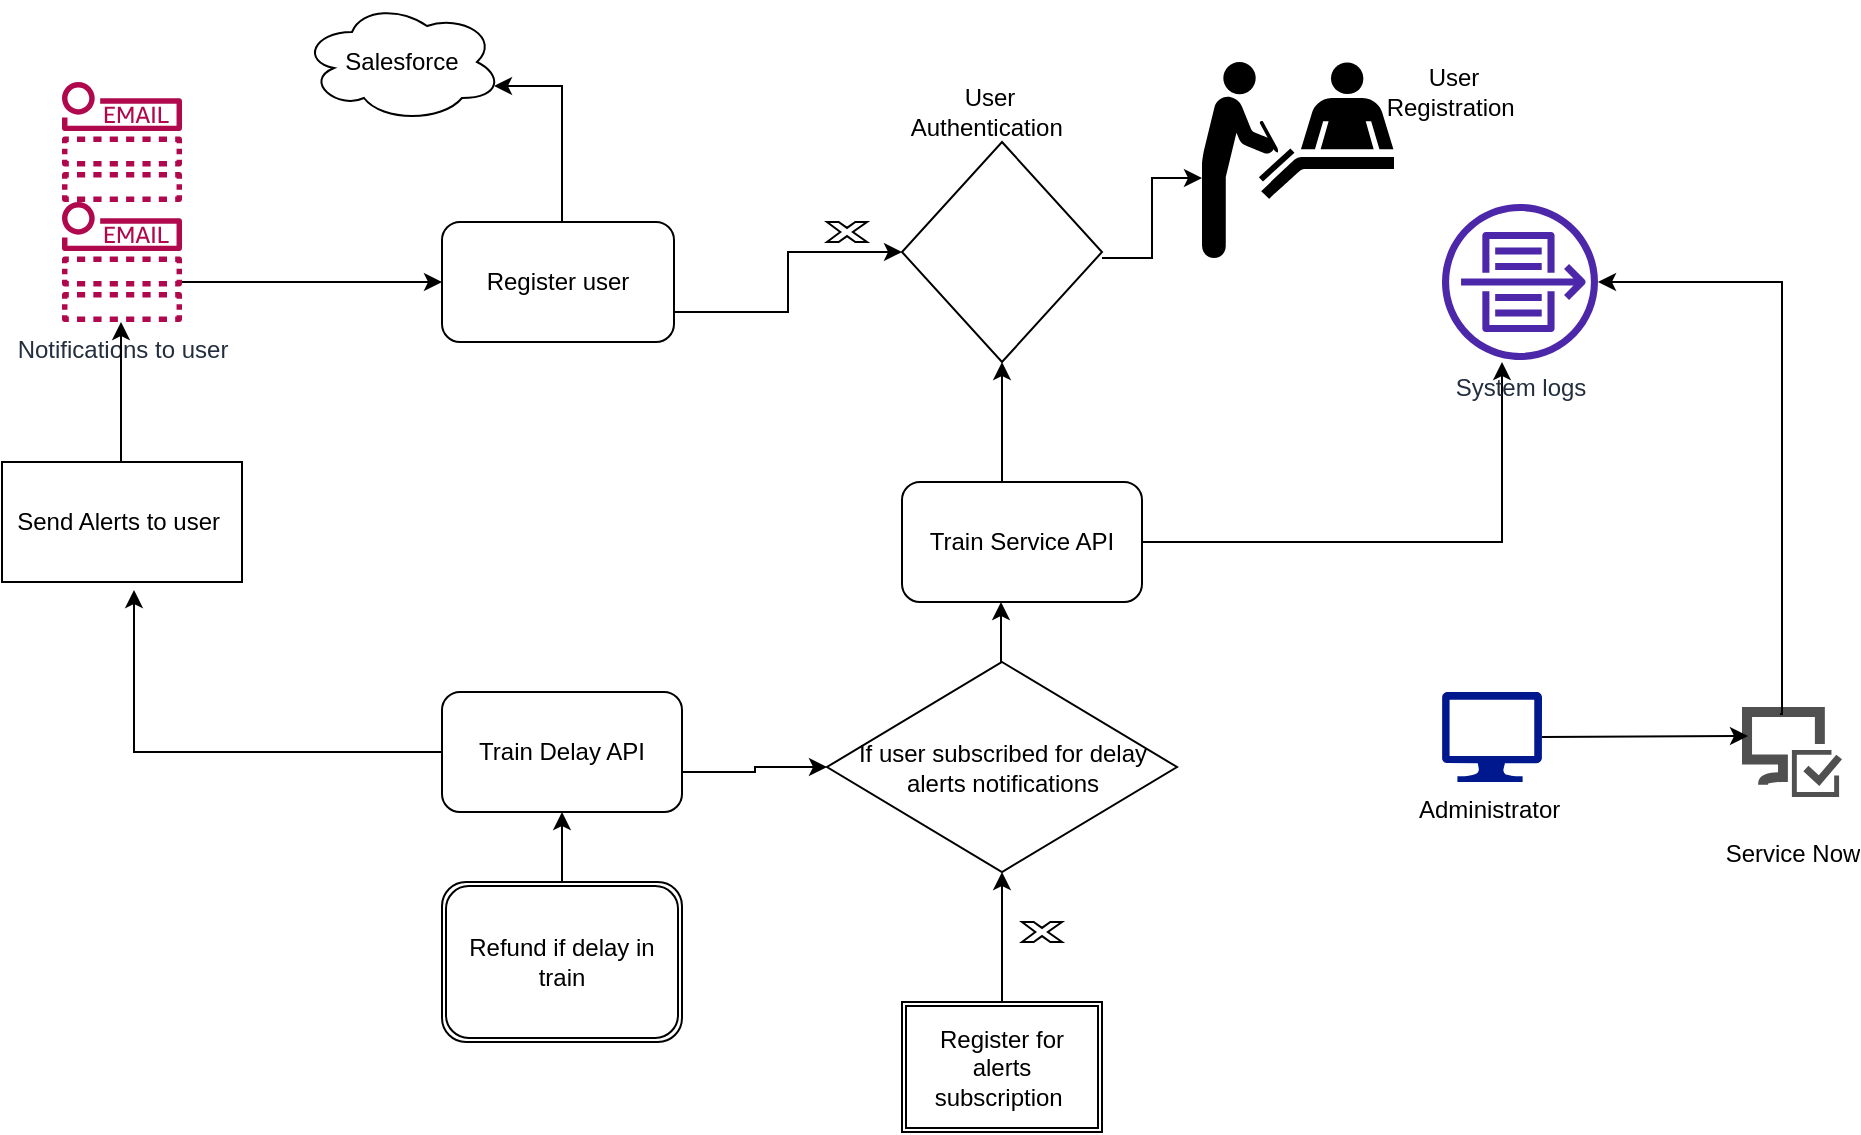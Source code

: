 <mxfile version="20.3.6" type="github">
  <diagram id="qcR0su6pLlGoYe5_YwPy" name="Page-1">
    <mxGraphModel dx="886" dy="544" grid="1" gridSize="14" guides="1" tooltips="1" connect="1" arrows="1" fold="1" page="1" pageScale="1" pageWidth="827" pageHeight="1169" math="0" shadow="0">
      <root>
        <mxCell id="0" />
        <mxCell id="1" parent="0" />
        <mxCell id="6VUxWF_75Uf06vEhXWHg-11" value="" style="shape=mxgraph.signs.healthcare.registration;html=1;pointerEvents=1;fillColor=#000000;strokeColor=none;verticalLabelPosition=bottom;verticalAlign=top;align=center;" vertex="1" parent="1">
          <mxGeometry x="660" y="30" width="96" height="98" as="geometry" />
        </mxCell>
        <mxCell id="6VUxWF_75Uf06vEhXWHg-14" value="" style="edgeStyle=elbowEdgeStyle;elbow=horizontal;endArrow=classic;html=1;rounded=0;" edge="1" parent="1">
          <mxGeometry width="50" height="50" relative="1" as="geometry">
            <mxPoint x="610" y="128" as="sourcePoint" />
            <mxPoint x="660" y="88" as="targetPoint" />
          </mxGeometry>
        </mxCell>
        <mxCell id="6VUxWF_75Uf06vEhXWHg-17" value="" style="rhombus;whiteSpace=wrap;html=1;" vertex="1" parent="1">
          <mxGeometry x="510" y="70" width="100" height="110" as="geometry" />
        </mxCell>
        <mxCell id="6VUxWF_75Uf06vEhXWHg-18" value="" style="shape=image;html=1;verticalAlign=top;verticalLabelPosition=bottom;labelBackgroundColor=#ffffff;imageAspect=0;aspect=fixed;image=https://cdn1.iconfinder.com/data/icons/nuvola2/48x48/actions/kgpg_identity.png" vertex="1" parent="1">
          <mxGeometry x="536" y="101" width="48" height="48" as="geometry" />
        </mxCell>
        <mxCell id="6VUxWF_75Uf06vEhXWHg-24" value="" style="endArrow=classic;html=1;rounded=0;" edge="1" parent="1">
          <mxGeometry width="50" height="50" relative="1" as="geometry">
            <mxPoint x="560" y="240" as="sourcePoint" />
            <mxPoint x="560" y="180" as="targetPoint" />
          </mxGeometry>
        </mxCell>
        <mxCell id="6VUxWF_75Uf06vEhXWHg-27" value="Salesforce" style="ellipse;shape=cloud;whiteSpace=wrap;html=1;align=center;" vertex="1" parent="1">
          <mxGeometry x="210" width="100" height="60" as="geometry" />
        </mxCell>
        <mxCell id="6VUxWF_75Uf06vEhXWHg-29" value="Notifications to user" style="sketch=0;outlineConnect=0;fontColor=#232F3E;gradientColor=none;fillColor=#B0084D;strokeColor=none;dashed=0;verticalLabelPosition=bottom;verticalAlign=top;align=center;html=1;fontSize=12;fontStyle=0;aspect=fixed;pointerEvents=1;shape=mxgraph.aws4.email_notification;" vertex="1" parent="1">
          <mxGeometry x="90" y="100" width="60" height="60" as="geometry" />
        </mxCell>
        <mxCell id="6VUxWF_75Uf06vEhXWHg-35" value="" style="sketch=0;outlineConnect=0;fontColor=#232F3E;gradientColor=none;fillColor=#B0084D;strokeColor=none;dashed=0;verticalLabelPosition=bottom;verticalAlign=top;align=center;html=1;fontSize=12;fontStyle=0;aspect=fixed;pointerEvents=1;shape=mxgraph.aws4.email_notification;" vertex="1" parent="1">
          <mxGeometry x="90" y="40" width="60" height="60" as="geometry" />
        </mxCell>
        <mxCell id="6VUxWF_75Uf06vEhXWHg-45" value="" style="edgeStyle=segmentEdgeStyle;endArrow=classic;html=1;rounded=0;" edge="1" parent="1">
          <mxGeometry width="50" height="50" relative="1" as="geometry">
            <mxPoint x="119.5" y="240" as="sourcePoint" />
            <mxPoint x="119.5" y="160" as="targetPoint" />
          </mxGeometry>
        </mxCell>
        <mxCell id="6VUxWF_75Uf06vEhXWHg-47" value="Send Alerts to user&amp;nbsp;" style="rounded=0;whiteSpace=wrap;html=1;" vertex="1" parent="1">
          <mxGeometry x="60" y="230" width="120" height="60" as="geometry" />
        </mxCell>
        <mxCell id="6VUxWF_75Uf06vEhXWHg-56" value="" style="edgeStyle=elbowEdgeStyle;elbow=horizontal;endArrow=classic;html=1;rounded=0;exitX=0;exitY=0.5;exitDx=0;exitDy=0;" edge="1" parent="1" source="6VUxWF_75Uf06vEhXWHg-58">
          <mxGeometry width="50" height="50" relative="1" as="geometry">
            <mxPoint x="192" y="300" as="sourcePoint" />
            <mxPoint x="126" y="294" as="targetPoint" />
            <Array as="points">
              <mxPoint x="126" y="350" />
              <mxPoint x="192" y="290" />
              <mxPoint x="202" y="295" />
              <mxPoint x="192" y="300" />
            </Array>
          </mxGeometry>
        </mxCell>
        <mxCell id="6VUxWF_75Uf06vEhXWHg-58" value="Train Delay API" style="rounded=1;whiteSpace=wrap;html=1;" vertex="1" parent="1">
          <mxGeometry x="280" y="345" width="120" height="60" as="geometry" />
        </mxCell>
        <mxCell id="6VUxWF_75Uf06vEhXWHg-59" value="Register user" style="rounded=1;whiteSpace=wrap;html=1;" vertex="1" parent="1">
          <mxGeometry x="280" y="110" width="116" height="60" as="geometry" />
        </mxCell>
        <mxCell id="6VUxWF_75Uf06vEhXWHg-62" value="" style="edgeStyle=elbowEdgeStyle;elbow=horizontal;endArrow=classic;html=1;rounded=0;entryX=0;entryY=0.5;entryDx=0;entryDy=0;" edge="1" parent="1" source="6VUxWF_75Uf06vEhXWHg-29" target="6VUxWF_75Uf06vEhXWHg-59">
          <mxGeometry width="50" height="50" relative="1" as="geometry">
            <mxPoint x="304" y="180" as="sourcePoint" />
            <mxPoint x="354" y="130" as="targetPoint" />
            <Array as="points">
              <mxPoint x="220" y="140" />
            </Array>
          </mxGeometry>
        </mxCell>
        <mxCell id="6VUxWF_75Uf06vEhXWHg-64" value="" style="edgeStyle=elbowEdgeStyle;elbow=horizontal;endArrow=classic;html=1;rounded=0;entryX=0;entryY=0.5;entryDx=0;entryDy=0;exitX=1;exitY=0.75;exitDx=0;exitDy=0;" edge="1" parent="1" source="6VUxWF_75Uf06vEhXWHg-59" target="6VUxWF_75Uf06vEhXWHg-17">
          <mxGeometry width="50" height="50" relative="1" as="geometry">
            <mxPoint x="470" y="250" as="sourcePoint" />
            <mxPoint x="520" y="200" as="targetPoint" />
          </mxGeometry>
        </mxCell>
        <mxCell id="6VUxWF_75Uf06vEhXWHg-69" value="" style="edgeStyle=segmentEdgeStyle;endArrow=classic;html=1;rounded=0;" edge="1" parent="1">
          <mxGeometry width="50" height="50" relative="1" as="geometry">
            <mxPoint x="340" y="455" as="sourcePoint" />
            <mxPoint x="340" y="405" as="targetPoint" />
          </mxGeometry>
        </mxCell>
        <mxCell id="6VUxWF_75Uf06vEhXWHg-70" value="Refund if delay in train" style="shape=ext;double=1;rounded=1;whiteSpace=wrap;html=1;" vertex="1" parent="1">
          <mxGeometry x="280" y="440" width="120" height="80" as="geometry" />
        </mxCell>
        <mxCell id="6VUxWF_75Uf06vEhXWHg-71" value="" style="endArrow=classic;html=1;rounded=0;" edge="1" parent="1">
          <mxGeometry width="50" height="50" relative="1" as="geometry">
            <mxPoint x="559.5" y="360" as="sourcePoint" />
            <mxPoint x="559.5" y="300" as="targetPoint" />
          </mxGeometry>
        </mxCell>
        <mxCell id="6VUxWF_75Uf06vEhXWHg-72" value="Train Service API" style="rounded=1;whiteSpace=wrap;html=1;" vertex="1" parent="1">
          <mxGeometry x="510" y="240" width="120" height="60" as="geometry" />
        </mxCell>
        <mxCell id="6VUxWF_75Uf06vEhXWHg-78" value="If user subscribed for delay&lt;br&gt;alerts notifications" style="rhombus;whiteSpace=wrap;html=1;" vertex="1" parent="1">
          <mxGeometry x="472.5" y="330" width="175" height="105" as="geometry" />
        </mxCell>
        <mxCell id="6VUxWF_75Uf06vEhXWHg-81" value="" style="shape=image;html=1;verticalAlign=top;verticalLabelPosition=bottom;labelBackgroundColor=#ffffff;imageAspect=0;aspect=fixed;image=https://cdn4.iconfinder.com/data/icons/evil-icons-user-interface/64/check-128.png" vertex="1" parent="1">
          <mxGeometry x="422" y="350" width="28" height="28" as="geometry" />
        </mxCell>
        <mxCell id="6VUxWF_75Uf06vEhXWHg-85" value="" style="edgeStyle=segmentEdgeStyle;endArrow=classic;html=1;rounded=0;" edge="1" parent="1">
          <mxGeometry width="50" height="50" relative="1" as="geometry">
            <mxPoint x="560" y="500" as="sourcePoint" />
            <mxPoint x="560" y="435" as="targetPoint" />
          </mxGeometry>
        </mxCell>
        <mxCell id="6VUxWF_75Uf06vEhXWHg-86" value="Register for alerts subscription&amp;nbsp;" style="shape=ext;double=1;rounded=0;whiteSpace=wrap;html=1;" vertex="1" parent="1">
          <mxGeometry x="510" y="500" width="100" height="65" as="geometry" />
        </mxCell>
        <mxCell id="6VUxWF_75Uf06vEhXWHg-88" value="" style="shape=image;html=1;verticalAlign=top;verticalLabelPosition=bottom;labelBackgroundColor=#ffffff;imageAspect=0;aspect=fixed;image=https://cdn2.iconfinder.com/data/icons/navigation-set-arrows-part-two/32/Check-128.png" vertex="1" parent="1">
          <mxGeometry x="520" y="190" width="28" height="28" as="geometry" />
        </mxCell>
        <mxCell id="6VUxWF_75Uf06vEhXWHg-93" value="" style="verticalLabelPosition=bottom;verticalAlign=top;html=1;shape=mxgraph.basic.x" vertex="1" parent="1">
          <mxGeometry x="472.5" y="110" width="20" height="10" as="geometry" />
        </mxCell>
        <mxCell id="6VUxWF_75Uf06vEhXWHg-95" value="" style="verticalLabelPosition=bottom;verticalAlign=top;html=1;shape=mxgraph.basic.x" vertex="1" parent="1">
          <mxGeometry x="570" y="460" width="20" height="10" as="geometry" />
        </mxCell>
        <mxCell id="6VUxWF_75Uf06vEhXWHg-98" value="" style="edgeStyle=segmentEdgeStyle;endArrow=classic;html=1;rounded=0;entryX=0.96;entryY=0.7;entryDx=0;entryDy=0;entryPerimeter=0;exitX=0.5;exitY=0;exitDx=0;exitDy=0;" edge="1" parent="1" source="6VUxWF_75Uf06vEhXWHg-59" target="6VUxWF_75Uf06vEhXWHg-27">
          <mxGeometry width="50" height="50" relative="1" as="geometry">
            <mxPoint x="340" y="100" as="sourcePoint" />
            <mxPoint x="350" y="40" as="targetPoint" />
            <Array as="points">
              <mxPoint x="340" y="110" />
              <mxPoint x="340" y="42" />
            </Array>
          </mxGeometry>
        </mxCell>
        <mxCell id="6VUxWF_75Uf06vEhXWHg-103" value="" style="edgeStyle=elbowEdgeStyle;elbow=horizontal;endArrow=classic;html=1;rounded=0;exitX=1;exitY=0.5;exitDx=0;exitDy=0;" edge="1" parent="1" source="6VUxWF_75Uf06vEhXWHg-72">
          <mxGeometry width="50" height="50" relative="1" as="geometry">
            <mxPoint x="710" y="250" as="sourcePoint" />
            <mxPoint x="810" y="180" as="targetPoint" />
            <Array as="points">
              <mxPoint x="810" y="308" />
            </Array>
          </mxGeometry>
        </mxCell>
        <mxCell id="6VUxWF_75Uf06vEhXWHg-104" value="&lt;br&gt;Service Now" style="sketch=0;pointerEvents=1;shadow=0;dashed=0;html=1;strokeColor=none;labelPosition=center;verticalLabelPosition=bottom;verticalAlign=top;align=center;fillColor=#505050;shape=mxgraph.mscae.intune.computer_inventory" vertex="1" parent="1">
          <mxGeometry x="930" y="352.5" width="50" height="45" as="geometry" />
        </mxCell>
        <mxCell id="6VUxWF_75Uf06vEhXWHg-105" value="System logs" style="sketch=0;outlineConnect=0;fontColor=#232F3E;gradientColor=none;fillColor=#4D27AA;strokeColor=none;dashed=0;verticalLabelPosition=bottom;verticalAlign=top;align=center;html=1;fontSize=12;fontStyle=0;aspect=fixed;pointerEvents=1;shape=mxgraph.aws4.flow_logs;" vertex="1" parent="1">
          <mxGeometry x="780" y="101" width="78" height="78" as="geometry" />
        </mxCell>
        <mxCell id="6VUxWF_75Uf06vEhXWHg-106" value="Administrator&amp;nbsp;" style="sketch=0;aspect=fixed;pointerEvents=1;shadow=0;dashed=0;html=1;strokeColor=none;labelPosition=center;verticalLabelPosition=bottom;verticalAlign=top;align=center;fillColor=#00188D;shape=mxgraph.azure.computer" vertex="1" parent="1">
          <mxGeometry x="780" y="345" width="50" height="45" as="geometry" />
        </mxCell>
        <mxCell id="6VUxWF_75Uf06vEhXWHg-109" value="" style="endArrow=classic;html=1;rounded=0;exitX=1;exitY=0.5;exitDx=0;exitDy=0;exitPerimeter=0;entryX=0.06;entryY=0.322;entryDx=0;entryDy=0;entryPerimeter=0;" edge="1" parent="1" source="6VUxWF_75Uf06vEhXWHg-106" target="6VUxWF_75Uf06vEhXWHg-104">
          <mxGeometry width="50" height="50" relative="1" as="geometry">
            <mxPoint x="890" y="420" as="sourcePoint" />
            <mxPoint x="924" y="368" as="targetPoint" />
          </mxGeometry>
        </mxCell>
        <mxCell id="6VUxWF_75Uf06vEhXWHg-113" value="" style="edgeStyle=elbowEdgeStyle;elbow=horizontal;endArrow=classic;html=1;rounded=0;exitX=0.38;exitY=0.078;exitDx=0;exitDy=0;exitPerimeter=0;" edge="1" parent="1" source="6VUxWF_75Uf06vEhXWHg-104" target="6VUxWF_75Uf06vEhXWHg-105">
          <mxGeometry width="50" height="50" relative="1" as="geometry">
            <mxPoint x="940" y="350" as="sourcePoint" />
            <mxPoint x="930" y="150" as="targetPoint" />
            <Array as="points">
              <mxPoint x="950" y="360" />
              <mxPoint x="950" y="360" />
              <mxPoint x="950" y="350" />
            </Array>
          </mxGeometry>
        </mxCell>
        <mxCell id="6VUxWF_75Uf06vEhXWHg-119" value="" style="edgeStyle=elbowEdgeStyle;elbow=horizontal;endArrow=classic;html=1;rounded=0;entryX=0;entryY=0.5;entryDx=0;entryDy=0;" edge="1" parent="1" target="6VUxWF_75Uf06vEhXWHg-78">
          <mxGeometry width="50" height="50" relative="1" as="geometry">
            <mxPoint x="400" y="385" as="sourcePoint" />
            <mxPoint x="450" y="335" as="targetPoint" />
            <Array as="points" />
          </mxGeometry>
        </mxCell>
        <mxCell id="6VUxWF_75Uf06vEhXWHg-124" value="User Authentication&amp;nbsp;" style="text;html=1;strokeColor=none;fillColor=none;align=center;verticalAlign=middle;whiteSpace=wrap;rounded=0;" vertex="1" parent="1">
          <mxGeometry x="524" y="40" width="60" height="30" as="geometry" />
        </mxCell>
        <mxCell id="6VUxWF_75Uf06vEhXWHg-126" value="User Registration&amp;nbsp;" style="text;html=1;strokeColor=none;fillColor=none;align=center;verticalAlign=middle;whiteSpace=wrap;rounded=0;" vertex="1" parent="1">
          <mxGeometry x="756" y="30" width="60" height="30" as="geometry" />
        </mxCell>
      </root>
    </mxGraphModel>
  </diagram>
</mxfile>
